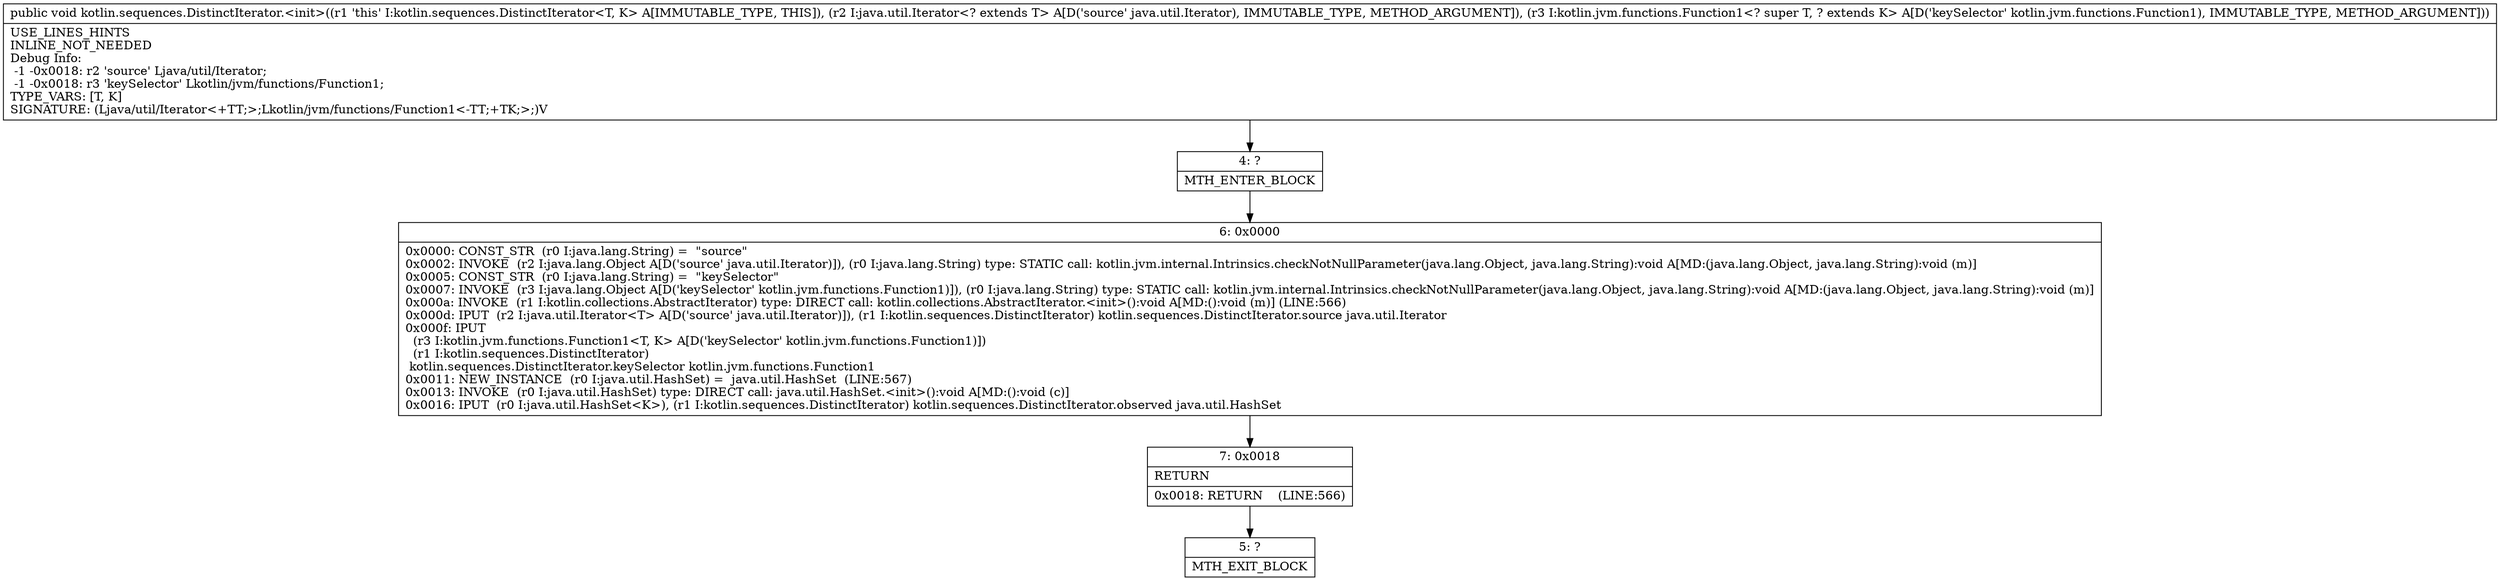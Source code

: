 digraph "CFG forkotlin.sequences.DistinctIterator.\<init\>(Ljava\/util\/Iterator;Lkotlin\/jvm\/functions\/Function1;)V" {
Node_4 [shape=record,label="{4\:\ ?|MTH_ENTER_BLOCK\l}"];
Node_6 [shape=record,label="{6\:\ 0x0000|0x0000: CONST_STR  (r0 I:java.lang.String) =  \"source\" \l0x0002: INVOKE  (r2 I:java.lang.Object A[D('source' java.util.Iterator)]), (r0 I:java.lang.String) type: STATIC call: kotlin.jvm.internal.Intrinsics.checkNotNullParameter(java.lang.Object, java.lang.String):void A[MD:(java.lang.Object, java.lang.String):void (m)]\l0x0005: CONST_STR  (r0 I:java.lang.String) =  \"keySelector\" \l0x0007: INVOKE  (r3 I:java.lang.Object A[D('keySelector' kotlin.jvm.functions.Function1)]), (r0 I:java.lang.String) type: STATIC call: kotlin.jvm.internal.Intrinsics.checkNotNullParameter(java.lang.Object, java.lang.String):void A[MD:(java.lang.Object, java.lang.String):void (m)]\l0x000a: INVOKE  (r1 I:kotlin.collections.AbstractIterator) type: DIRECT call: kotlin.collections.AbstractIterator.\<init\>():void A[MD:():void (m)] (LINE:566)\l0x000d: IPUT  (r2 I:java.util.Iterator\<T\> A[D('source' java.util.Iterator)]), (r1 I:kotlin.sequences.DistinctIterator) kotlin.sequences.DistinctIterator.source java.util.Iterator \l0x000f: IPUT  \l  (r3 I:kotlin.jvm.functions.Function1\<T, K\> A[D('keySelector' kotlin.jvm.functions.Function1)])\l  (r1 I:kotlin.sequences.DistinctIterator)\l kotlin.sequences.DistinctIterator.keySelector kotlin.jvm.functions.Function1 \l0x0011: NEW_INSTANCE  (r0 I:java.util.HashSet) =  java.util.HashSet  (LINE:567)\l0x0013: INVOKE  (r0 I:java.util.HashSet) type: DIRECT call: java.util.HashSet.\<init\>():void A[MD:():void (c)]\l0x0016: IPUT  (r0 I:java.util.HashSet\<K\>), (r1 I:kotlin.sequences.DistinctIterator) kotlin.sequences.DistinctIterator.observed java.util.HashSet \l}"];
Node_7 [shape=record,label="{7\:\ 0x0018|RETURN\l|0x0018: RETURN    (LINE:566)\l}"];
Node_5 [shape=record,label="{5\:\ ?|MTH_EXIT_BLOCK\l}"];
MethodNode[shape=record,label="{public void kotlin.sequences.DistinctIterator.\<init\>((r1 'this' I:kotlin.sequences.DistinctIterator\<T, K\> A[IMMUTABLE_TYPE, THIS]), (r2 I:java.util.Iterator\<? extends T\> A[D('source' java.util.Iterator), IMMUTABLE_TYPE, METHOD_ARGUMENT]), (r3 I:kotlin.jvm.functions.Function1\<? super T, ? extends K\> A[D('keySelector' kotlin.jvm.functions.Function1), IMMUTABLE_TYPE, METHOD_ARGUMENT]))  | USE_LINES_HINTS\lINLINE_NOT_NEEDED\lDebug Info:\l  \-1 \-0x0018: r2 'source' Ljava\/util\/Iterator;\l  \-1 \-0x0018: r3 'keySelector' Lkotlin\/jvm\/functions\/Function1;\lTYPE_VARS: [T, K]\lSIGNATURE: (Ljava\/util\/Iterator\<+TT;\>;Lkotlin\/jvm\/functions\/Function1\<\-TT;+TK;\>;)V\l}"];
MethodNode -> Node_4;Node_4 -> Node_6;
Node_6 -> Node_7;
Node_7 -> Node_5;
}

